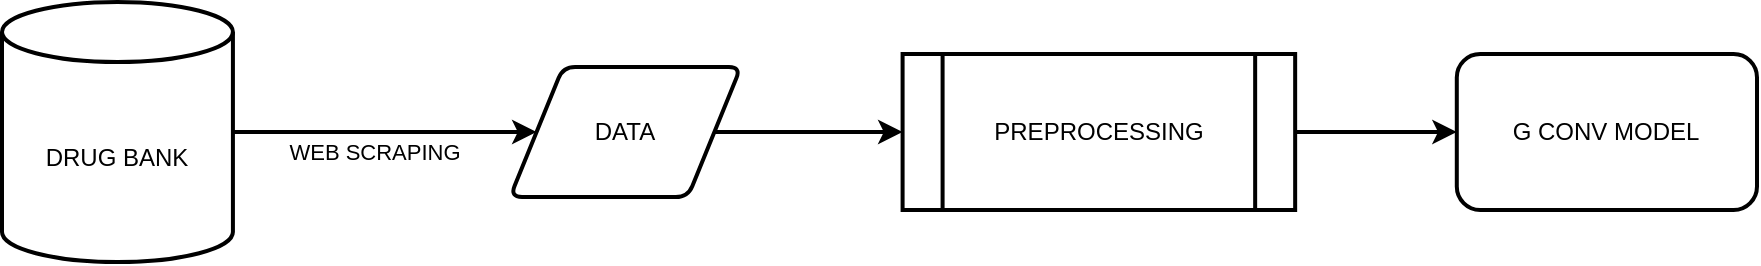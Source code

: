 <mxfile version="24.4.4" type="github">
  <diagram name="Page-1" id="hJHd14-4e5wRIhYZ_Rdc">
    <mxGraphModel dx="1747" dy="755" grid="1" gridSize="10" guides="1" tooltips="1" connect="1" arrows="1" fold="1" page="1" pageScale="1" pageWidth="1000" pageHeight="200" math="0" shadow="0">
      <root>
        <mxCell id="0" />
        <mxCell id="1" parent="0" />
        <mxCell id="3kXMrM67--8-R402w1wY-23" value="" style="group" vertex="1" connectable="0" parent="1">
          <mxGeometry x="61" y="230" width="877.5" height="130" as="geometry" />
        </mxCell>
        <mxCell id="3kXMrM67--8-R402w1wY-1" value="DRUG BANK" style="shape=cylinder3;whiteSpace=wrap;html=1;boundedLbl=1;backgroundOutline=1;size=15;strokeWidth=2;" vertex="1" parent="3kXMrM67--8-R402w1wY-23">
          <mxGeometry width="115.461" height="130" as="geometry" />
        </mxCell>
        <mxCell id="3kXMrM67--8-R402w1wY-5" value="" style="edgeStyle=orthogonalEdgeStyle;rounded=0;orthogonalLoop=1;jettySize=auto;html=1;strokeWidth=2;entryX=0;entryY=0.5;entryDx=0;entryDy=0;exitX=1;exitY=0.5;exitDx=0;exitDy=0;" edge="1" parent="3kXMrM67--8-R402w1wY-23" source="3kXMrM67--8-R402w1wY-19" target="3kXMrM67--8-R402w1wY-9">
          <mxGeometry relative="1" as="geometry">
            <mxPoint x="427.204" y="65" as="sourcePoint" />
            <mxPoint x="508.026" y="65" as="targetPoint" />
          </mxGeometry>
        </mxCell>
        <mxCell id="3kXMrM67--8-R402w1wY-6" value="" style="endArrow=classic;html=1;rounded=0;exitX=1;exitY=0.5;exitDx=0;exitDy=0;exitPerimeter=0;entryX=0;entryY=0.5;entryDx=0;entryDy=0;strokeWidth=2;" edge="1" parent="3kXMrM67--8-R402w1wY-23" source="3kXMrM67--8-R402w1wY-1" target="3kXMrM67--8-R402w1wY-19">
          <mxGeometry relative="1" as="geometry">
            <mxPoint x="369.474" y="117.0" as="sourcePoint" />
            <mxPoint x="288.651" y="65" as="targetPoint" />
          </mxGeometry>
        </mxCell>
        <mxCell id="3kXMrM67--8-R402w1wY-7" value="WEB SCRAPING" style="edgeLabel;resizable=0;html=1;;align=center;verticalAlign=middle;" connectable="0" vertex="1" parent="3kXMrM67--8-R402w1wY-6">
          <mxGeometry relative="1" as="geometry">
            <mxPoint x="-6" y="10" as="offset" />
          </mxGeometry>
        </mxCell>
        <mxCell id="3kXMrM67--8-R402w1wY-22" value="" style="edgeStyle=orthogonalEdgeStyle;rounded=0;orthogonalLoop=1;jettySize=auto;html=1;strokeWidth=2;" edge="1" parent="3kXMrM67--8-R402w1wY-23" source="3kXMrM67--8-R402w1wY-9" target="3kXMrM67--8-R402w1wY-21">
          <mxGeometry relative="1" as="geometry" />
        </mxCell>
        <mxCell id="3kXMrM67--8-R402w1wY-9" value="PREPROCESSING" style="shape=process;whiteSpace=wrap;html=1;backgroundOutline=1;strokeWidth=2;" vertex="1" parent="3kXMrM67--8-R402w1wY-23">
          <mxGeometry x="450.296" y="26" width="196.283" height="78" as="geometry" />
        </mxCell>
        <mxCell id="3kXMrM67--8-R402w1wY-19" value="DATA" style="shape=parallelogram;html=1;strokeWidth=2;perimeter=parallelogramPerimeter;whiteSpace=wrap;rounded=1;arcSize=12;size=0.23;" vertex="1" parent="3kXMrM67--8-R402w1wY-23">
          <mxGeometry x="254.013" y="32.5" width="115.461" height="65" as="geometry" />
        </mxCell>
        <mxCell id="3kXMrM67--8-R402w1wY-21" value="G CONV MODEL" style="rounded=1;whiteSpace=wrap;html=1;strokeWidth=2;" vertex="1" parent="3kXMrM67--8-R402w1wY-23">
          <mxGeometry x="727.401" y="26" width="150.099" height="78" as="geometry" />
        </mxCell>
      </root>
    </mxGraphModel>
  </diagram>
</mxfile>
